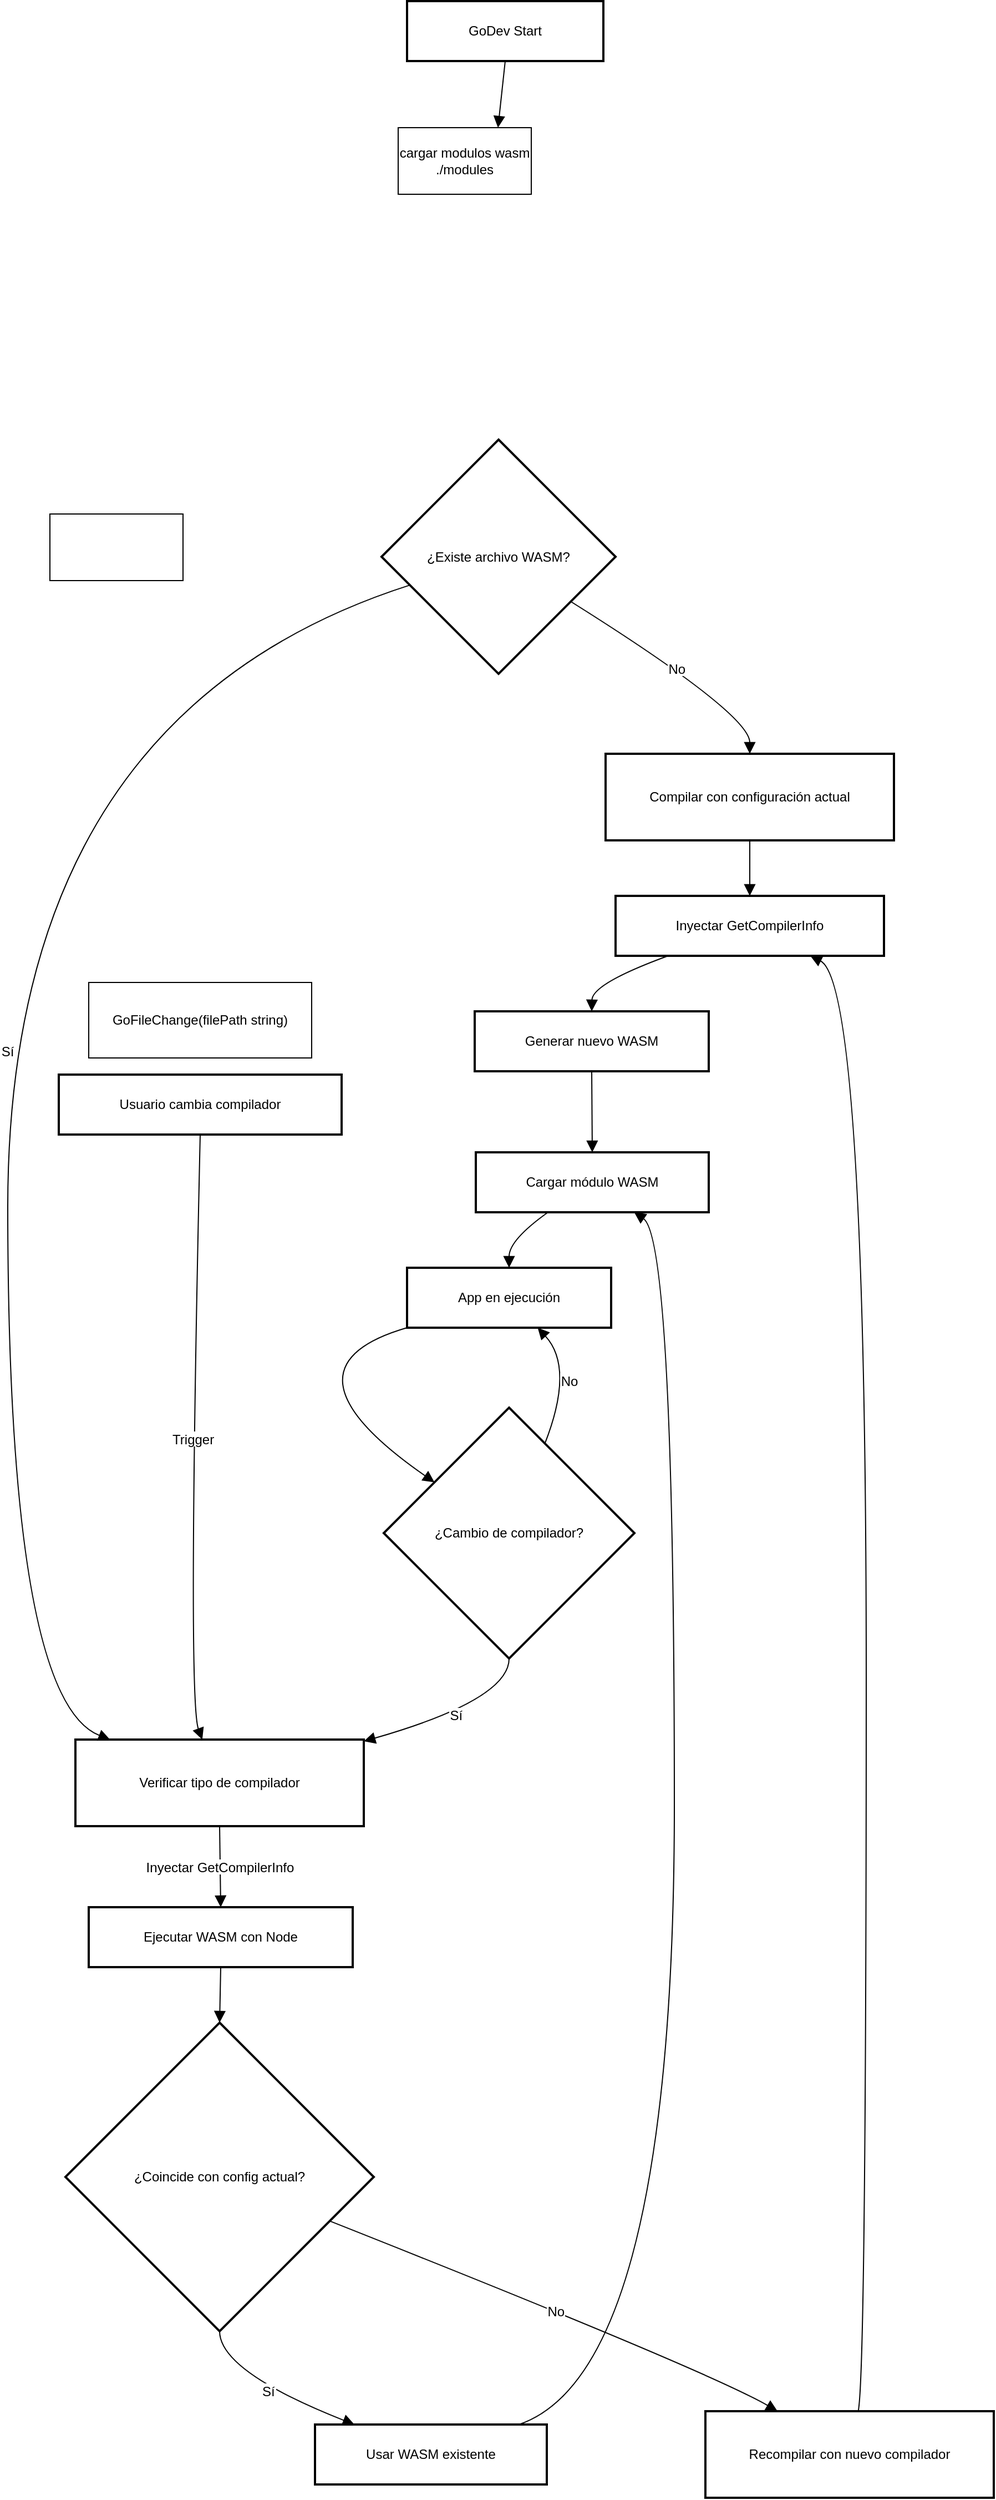 <mxfile version="26.0.9">
  <diagram name="Page-1" id="Pj7A8H-gOEHrlLpcWpIl">
    <mxGraphModel dx="863" dy="987" grid="0" gridSize="10" guides="1" tooltips="1" connect="1" arrows="1" fold="1" page="0" pageScale="1" pageWidth="850" pageHeight="1100" math="0" shadow="0">
      <root>
        <mxCell id="0" />
        <mxCell id="1" parent="0" />
        <mxCell id="TmXhNo_nuO7R1ckwOBzY-1" value="GoDev Start" style="whiteSpace=wrap;strokeWidth=2;" vertex="1" parent="1">
          <mxGeometry x="380" y="-271" width="177" height="54" as="geometry" />
        </mxCell>
        <mxCell id="TmXhNo_nuO7R1ckwOBzY-2" value="¿Existe archivo WASM?" style="rhombus;strokeWidth=2;whiteSpace=wrap;" vertex="1" parent="1">
          <mxGeometry x="357" y="124" width="211" height="211" as="geometry" />
        </mxCell>
        <mxCell id="TmXhNo_nuO7R1ckwOBzY-3" value="Compilar con configuración actual" style="whiteSpace=wrap;strokeWidth=2;" vertex="1" parent="1">
          <mxGeometry x="559" y="407" width="260" height="78" as="geometry" />
        </mxCell>
        <mxCell id="TmXhNo_nuO7R1ckwOBzY-4" value="Verificar tipo de compilador" style="whiteSpace=wrap;strokeWidth=2;" vertex="1" parent="1">
          <mxGeometry x="81" y="1295" width="260" height="78" as="geometry" />
        </mxCell>
        <mxCell id="TmXhNo_nuO7R1ckwOBzY-5" value="Ejecutar WASM con Node" style="whiteSpace=wrap;strokeWidth=2;" vertex="1" parent="1">
          <mxGeometry x="93" y="1446" width="238" height="54" as="geometry" />
        </mxCell>
        <mxCell id="TmXhNo_nuO7R1ckwOBzY-6" value="¿Coincide con config actual?" style="rhombus;strokeWidth=2;whiteSpace=wrap;" vertex="1" parent="1">
          <mxGeometry x="72" y="1550" width="278" height="278" as="geometry" />
        </mxCell>
        <mxCell id="TmXhNo_nuO7R1ckwOBzY-7" value="Usar WASM existente" style="whiteSpace=wrap;strokeWidth=2;" vertex="1" parent="1">
          <mxGeometry x="297" y="1912" width="209" height="54" as="geometry" />
        </mxCell>
        <mxCell id="TmXhNo_nuO7R1ckwOBzY-8" value="Recompilar con nuevo compilador" style="whiteSpace=wrap;strokeWidth=2;" vertex="1" parent="1">
          <mxGeometry x="649" y="1900" width="260" height="78" as="geometry" />
        </mxCell>
        <mxCell id="TmXhNo_nuO7R1ckwOBzY-9" value="Inyectar GetCompilerInfo" style="whiteSpace=wrap;strokeWidth=2;" vertex="1" parent="1">
          <mxGeometry x="568" y="535" width="242" height="54" as="geometry" />
        </mxCell>
        <mxCell id="TmXhNo_nuO7R1ckwOBzY-10" value="Generar nuevo WASM" style="whiteSpace=wrap;strokeWidth=2;" vertex="1" parent="1">
          <mxGeometry x="441" y="639" width="211" height="54" as="geometry" />
        </mxCell>
        <mxCell id="TmXhNo_nuO7R1ckwOBzY-11" value="Cargar módulo WASM" style="whiteSpace=wrap;strokeWidth=2;" vertex="1" parent="1">
          <mxGeometry x="442" y="766" width="210" height="54" as="geometry" />
        </mxCell>
        <mxCell id="TmXhNo_nuO7R1ckwOBzY-12" value="Usuario cambia compilador" style="whiteSpace=wrap;strokeWidth=2;" vertex="1" parent="1">
          <mxGeometry x="66" y="696" width="255" height="54" as="geometry" />
        </mxCell>
        <mxCell id="TmXhNo_nuO7R1ckwOBzY-13" value="App en ejecución" style="whiteSpace=wrap;strokeWidth=2;" vertex="1" parent="1">
          <mxGeometry x="380" y="870" width="184" height="54" as="geometry" />
        </mxCell>
        <mxCell id="TmXhNo_nuO7R1ckwOBzY-14" value="¿Cambio de compilador?" style="rhombus;strokeWidth=2;whiteSpace=wrap;" vertex="1" parent="1">
          <mxGeometry x="359" y="996" width="226" height="226" as="geometry" />
        </mxCell>
        <mxCell id="TmXhNo_nuO7R1ckwOBzY-15" value="" style="curved=1;startArrow=none;endArrow=block;exitX=0.5;exitY=1;entryX=0.75;entryY=0;rounded=0;fontSize=12;startSize=8;endSize=8;entryDx=0;entryDy=0;" edge="1" parent="1" source="TmXhNo_nuO7R1ckwOBzY-1" target="TmXhNo_nuO7R1ckwOBzY-34">
          <mxGeometry relative="1" as="geometry">
            <Array as="points" />
          </mxGeometry>
        </mxCell>
        <mxCell id="TmXhNo_nuO7R1ckwOBzY-16" value="No" style="curved=1;startArrow=none;endArrow=block;exitX=1;exitY=0.81;entryX=0.5;entryY=0.01;rounded=0;fontSize=12;startSize=8;endSize=8;" edge="1" parent="1" source="TmXhNo_nuO7R1ckwOBzY-2" target="TmXhNo_nuO7R1ckwOBzY-3">
          <mxGeometry relative="1" as="geometry">
            <Array as="points">
              <mxPoint x="689" y="371" />
            </Array>
          </mxGeometry>
        </mxCell>
        <mxCell id="TmXhNo_nuO7R1ckwOBzY-17" value="Sí" style="curved=1;startArrow=none;endArrow=block;exitX=0;exitY=0.66;entryX=0.12;entryY=0;rounded=0;fontSize=12;startSize=8;endSize=8;" edge="1" parent="1" source="TmXhNo_nuO7R1ckwOBzY-2" target="TmXhNo_nuO7R1ckwOBzY-4">
          <mxGeometry relative="1" as="geometry">
            <Array as="points">
              <mxPoint x="20" y="371" />
              <mxPoint x="20" y="1259" />
            </Array>
          </mxGeometry>
        </mxCell>
        <mxCell id="TmXhNo_nuO7R1ckwOBzY-18" value="Inyectar GetCompilerInfo" style="curved=1;startArrow=none;endArrow=block;exitX=0.5;exitY=1;entryX=0.5;entryY=-0.01;rounded=0;fontSize=12;startSize=8;endSize=8;" edge="1" parent="1" source="TmXhNo_nuO7R1ckwOBzY-4" target="TmXhNo_nuO7R1ckwOBzY-5">
          <mxGeometry relative="1" as="geometry">
            <Array as="points" />
          </mxGeometry>
        </mxCell>
        <mxCell id="TmXhNo_nuO7R1ckwOBzY-19" value="" style="curved=1;startArrow=none;endArrow=block;exitX=0.5;exitY=0.99;entryX=0.5;entryY=0;rounded=0;fontSize=12;startSize=8;endSize=8;" edge="1" parent="1" source="TmXhNo_nuO7R1ckwOBzY-5" target="TmXhNo_nuO7R1ckwOBzY-6">
          <mxGeometry relative="1" as="geometry">
            <Array as="points" />
          </mxGeometry>
        </mxCell>
        <mxCell id="TmXhNo_nuO7R1ckwOBzY-20" value="Sí" style="curved=1;startArrow=none;endArrow=block;exitX=0.5;exitY=1;entryX=0.17;entryY=0;rounded=0;fontSize=12;startSize=8;endSize=8;" edge="1" parent="1" source="TmXhNo_nuO7R1ckwOBzY-6" target="TmXhNo_nuO7R1ckwOBzY-7">
          <mxGeometry relative="1" as="geometry">
            <Array as="points">
              <mxPoint x="211" y="1864" />
            </Array>
          </mxGeometry>
        </mxCell>
        <mxCell id="TmXhNo_nuO7R1ckwOBzY-21" value="No" style="curved=1;startArrow=none;endArrow=block;exitX=1;exitY=0.7;entryX=0.25;entryY=0;rounded=0;fontSize=12;startSize=8;endSize=8;" edge="1" parent="1" source="TmXhNo_nuO7R1ckwOBzY-6" target="TmXhNo_nuO7R1ckwOBzY-8">
          <mxGeometry relative="1" as="geometry">
            <Array as="points">
              <mxPoint x="652" y="1864" />
            </Array>
          </mxGeometry>
        </mxCell>
        <mxCell id="TmXhNo_nuO7R1ckwOBzY-22" value="" style="curved=1;startArrow=none;endArrow=block;exitX=0.5;exitY=1.01;entryX=0.5;entryY=0.01;rounded=0;fontSize=12;startSize=8;endSize=8;" edge="1" parent="1" source="TmXhNo_nuO7R1ckwOBzY-3" target="TmXhNo_nuO7R1ckwOBzY-9">
          <mxGeometry relative="1" as="geometry">
            <Array as="points" />
          </mxGeometry>
        </mxCell>
        <mxCell id="TmXhNo_nuO7R1ckwOBzY-23" value="" style="curved=1;startArrow=none;endArrow=block;exitX=0.53;exitY=0;entryX=0.73;entryY=1.01;rounded=0;fontSize=12;startSize=8;endSize=8;" edge="1" parent="1" source="TmXhNo_nuO7R1ckwOBzY-8" target="TmXhNo_nuO7R1ckwOBzY-9">
          <mxGeometry relative="1" as="geometry">
            <Array as="points">
              <mxPoint x="794" y="1864" />
              <mxPoint x="794" y="614" />
            </Array>
          </mxGeometry>
        </mxCell>
        <mxCell id="TmXhNo_nuO7R1ckwOBzY-24" value="" style="curved=1;startArrow=none;endArrow=block;exitX=0.19;exitY=1.01;entryX=0.5;entryY=0.01;rounded=0;fontSize=12;startSize=8;endSize=8;" edge="1" parent="1" source="TmXhNo_nuO7R1ckwOBzY-9" target="TmXhNo_nuO7R1ckwOBzY-10">
          <mxGeometry relative="1" as="geometry">
            <Array as="points">
              <mxPoint x="547" y="614" />
            </Array>
          </mxGeometry>
        </mxCell>
        <mxCell id="TmXhNo_nuO7R1ckwOBzY-25" value="" style="curved=1;startArrow=none;endArrow=block;exitX=0.5;exitY=1.01;entryX=0.5;entryY=0;rounded=0;fontSize=12;startSize=8;endSize=8;" edge="1" parent="1" source="TmXhNo_nuO7R1ckwOBzY-10" target="TmXhNo_nuO7R1ckwOBzY-11">
          <mxGeometry relative="1" as="geometry">
            <Array as="points" />
          </mxGeometry>
        </mxCell>
        <mxCell id="TmXhNo_nuO7R1ckwOBzY-26" value="" style="curved=1;startArrow=none;endArrow=block;exitX=0.88;exitY=0;entryX=0.68;entryY=1;rounded=0;fontSize=12;startSize=8;endSize=8;" edge="1" parent="1" source="TmXhNo_nuO7R1ckwOBzY-7" target="TmXhNo_nuO7R1ckwOBzY-11">
          <mxGeometry relative="1" as="geometry">
            <Array as="points">
              <mxPoint x="621" y="1864" />
              <mxPoint x="621" y="845" />
            </Array>
          </mxGeometry>
        </mxCell>
        <mxCell id="TmXhNo_nuO7R1ckwOBzY-27" value="Trigger" style="curved=1;startArrow=none;endArrow=block;exitX=0.5;exitY=0.99;entryX=0.44;entryY=0;rounded=0;fontSize=12;startSize=8;endSize=8;" edge="1" parent="1" source="TmXhNo_nuO7R1ckwOBzY-12" target="TmXhNo_nuO7R1ckwOBzY-4">
          <mxGeometry relative="1" as="geometry">
            <Array as="points">
              <mxPoint x="182" y="1259" />
            </Array>
          </mxGeometry>
        </mxCell>
        <mxCell id="TmXhNo_nuO7R1ckwOBzY-28" value="" style="curved=1;startArrow=none;endArrow=block;exitX=0.31;exitY=1;entryX=0.5;entryY=0;rounded=0;fontSize=12;startSize=8;endSize=8;" edge="1" parent="1" source="TmXhNo_nuO7R1ckwOBzY-11" target="TmXhNo_nuO7R1ckwOBzY-13">
          <mxGeometry relative="1" as="geometry">
            <Array as="points">
              <mxPoint x="472" y="845" />
            </Array>
          </mxGeometry>
        </mxCell>
        <mxCell id="TmXhNo_nuO7R1ckwOBzY-29" value="" style="curved=1;startArrow=none;endArrow=block;exitX=0;exitY=1;entryX=0;entryY=0.16;rounded=0;fontSize=12;startSize=8;endSize=8;" edge="1" parent="1" source="TmXhNo_nuO7R1ckwOBzY-13" target="TmXhNo_nuO7R1ckwOBzY-14">
          <mxGeometry relative="1" as="geometry">
            <Array as="points">
              <mxPoint x="256" y="960" />
            </Array>
          </mxGeometry>
        </mxCell>
        <mxCell id="TmXhNo_nuO7R1ckwOBzY-30" value="Sí" style="curved=1;startArrow=none;endArrow=block;exitX=0.5;exitY=1;entryX=1;entryY=0.02;rounded=0;fontSize=12;startSize=8;endSize=8;" edge="1" parent="1" source="TmXhNo_nuO7R1ckwOBzY-14" target="TmXhNo_nuO7R1ckwOBzY-4">
          <mxGeometry relative="1" as="geometry">
            <Array as="points">
              <mxPoint x="472" y="1259" />
            </Array>
          </mxGeometry>
        </mxCell>
        <mxCell id="TmXhNo_nuO7R1ckwOBzY-31" value="No" style="curved=1;startArrow=none;endArrow=block;exitX=0.7;exitY=0;entryX=0.64;entryY=1;rounded=0;fontSize=12;startSize=8;endSize=8;" edge="1" parent="1" source="TmXhNo_nuO7R1ckwOBzY-14" target="TmXhNo_nuO7R1ckwOBzY-13">
          <mxGeometry relative="1" as="geometry">
            <Array as="points">
              <mxPoint x="531" y="960" />
            </Array>
          </mxGeometry>
        </mxCell>
        <mxCell id="TmXhNo_nuO7R1ckwOBzY-32" value="GoFileChange(filePath string)" style="rounded=0;whiteSpace=wrap;html=1;" vertex="1" parent="1">
          <mxGeometry x="93" y="613" width="201" height="68" as="geometry" />
        </mxCell>
        <mxCell id="TmXhNo_nuO7R1ckwOBzY-33" value="" style="rounded=0;whiteSpace=wrap;html=1;" vertex="1" parent="1">
          <mxGeometry x="58" y="191" width="120" height="60" as="geometry" />
        </mxCell>
        <mxCell id="TmXhNo_nuO7R1ckwOBzY-34" value="cargar modulos wasm&lt;div&gt;./modules&lt;/div&gt;" style="rounded=0;whiteSpace=wrap;html=1;" vertex="1" parent="1">
          <mxGeometry x="372" y="-157" width="120" height="60" as="geometry" />
        </mxCell>
      </root>
    </mxGraphModel>
  </diagram>
</mxfile>
